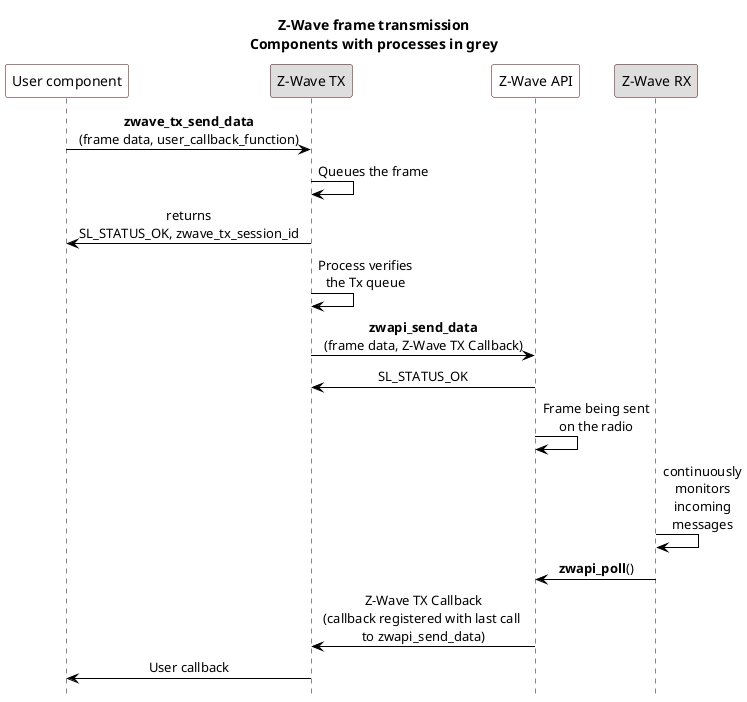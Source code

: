 @startuml

' Style for the diagram
skinparam classFontColor black
skinparam classFontSize 10
skinparam classFontName Helvetica
skinparam sequenceMessageAlign center
skinparam shadowing false
skinparam ArrowColor #000000
skinparam ParticipantBackgroundColor #FFFFFF
skinparam ParticipantBorderColor #480509
skinparam SequenceLifeLineBorderColor #001111
skinparam SequenceLifeLineBorderThickness 2
skinparam NoteBackgroundColor #FFFFFF
skinparam NoteBorderColor #000000

hide footbox
title Z-Wave frame transmission\nComponents with processes in grey

' List of participants
participant "User component" as u
participant "Z-Wave TX" as tx #DEDEDE
participant "Z-Wave API" as zwapi
participant "Z-Wave RX" as rx #DEDEDE

u -> tx: <b>zwave_tx_send_data\n(frame data, user_callback_function)
tx -> tx: Queues the frame
tx -> u: returns\nSL_STATUS_OK, zwave_tx_session_id
tx -> tx: Process verifies\nthe Tx queue
tx -> zwapi: <b>zwapi_send_data\n(frame data, Z-Wave TX Callback)
zwapi -> tx : SL_STATUS_OK
zwapi -> zwapi: Frame being sent\non the radio
rx -> rx: continuously\nmonitors\nincoming\nmessages
rx -> zwapi: <b>zwapi_poll</b>()
zwapi -> tx: Z-Wave TX Callback\n(callback registered with last call \nto zwapi_send_data)
tx -> u: User callback

@enduml
